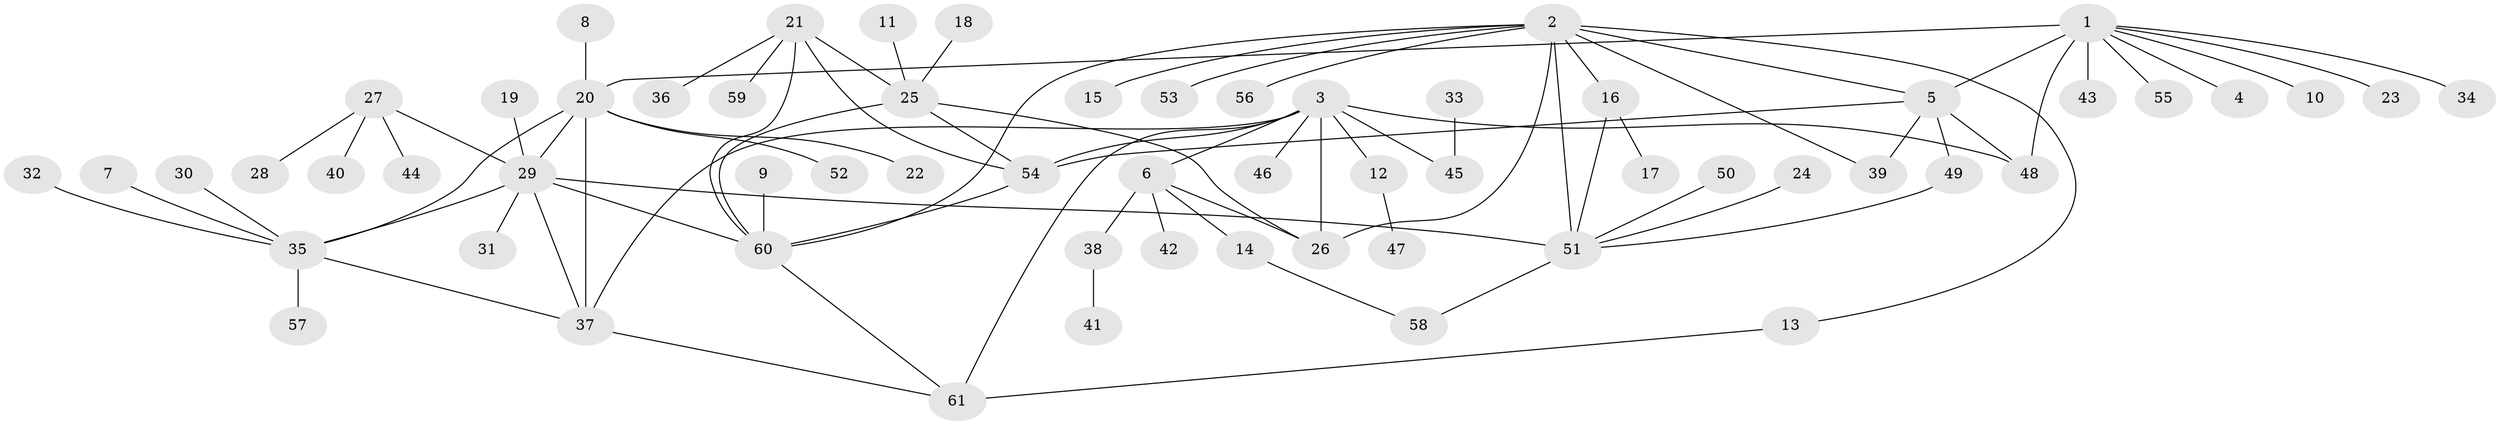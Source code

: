 // original degree distribution, {8: 0.05747126436781609, 5: 0.08045977011494253, 6: 0.022988505747126436, 7: 0.022988505747126436, 9: 0.04597701149425287, 4: 0.022988505747126436, 1: 0.5862068965517241, 3: 0.04597701149425287, 2: 0.11494252873563218}
// Generated by graph-tools (version 1.1) at 2025/37/03/04/25 23:37:34]
// undirected, 61 vertices, 82 edges
graph export_dot {
  node [color=gray90,style=filled];
  1;
  2;
  3;
  4;
  5;
  6;
  7;
  8;
  9;
  10;
  11;
  12;
  13;
  14;
  15;
  16;
  17;
  18;
  19;
  20;
  21;
  22;
  23;
  24;
  25;
  26;
  27;
  28;
  29;
  30;
  31;
  32;
  33;
  34;
  35;
  36;
  37;
  38;
  39;
  40;
  41;
  42;
  43;
  44;
  45;
  46;
  47;
  48;
  49;
  50;
  51;
  52;
  53;
  54;
  55;
  56;
  57;
  58;
  59;
  60;
  61;
  1 -- 4 [weight=1.0];
  1 -- 5 [weight=2.0];
  1 -- 10 [weight=1.0];
  1 -- 20 [weight=1.0];
  1 -- 23 [weight=1.0];
  1 -- 34 [weight=1.0];
  1 -- 43 [weight=1.0];
  1 -- 48 [weight=2.0];
  1 -- 55 [weight=1.0];
  2 -- 5 [weight=1.0];
  2 -- 13 [weight=1.0];
  2 -- 15 [weight=1.0];
  2 -- 16 [weight=2.0];
  2 -- 26 [weight=1.0];
  2 -- 39 [weight=1.0];
  2 -- 51 [weight=2.0];
  2 -- 53 [weight=1.0];
  2 -- 56 [weight=1.0];
  2 -- 60 [weight=1.0];
  3 -- 6 [weight=2.0];
  3 -- 12 [weight=1.0];
  3 -- 26 [weight=2.0];
  3 -- 37 [weight=1.0];
  3 -- 45 [weight=1.0];
  3 -- 46 [weight=1.0];
  3 -- 48 [weight=1.0];
  3 -- 54 [weight=1.0];
  3 -- 61 [weight=1.0];
  5 -- 39 [weight=1.0];
  5 -- 48 [weight=1.0];
  5 -- 49 [weight=1.0];
  5 -- 54 [weight=1.0];
  6 -- 14 [weight=1.0];
  6 -- 26 [weight=1.0];
  6 -- 38 [weight=1.0];
  6 -- 42 [weight=1.0];
  7 -- 35 [weight=1.0];
  8 -- 20 [weight=1.0];
  9 -- 60 [weight=1.0];
  11 -- 25 [weight=1.0];
  12 -- 47 [weight=1.0];
  13 -- 61 [weight=1.0];
  14 -- 58 [weight=1.0];
  16 -- 17 [weight=1.0];
  16 -- 51 [weight=1.0];
  18 -- 25 [weight=1.0];
  19 -- 29 [weight=1.0];
  20 -- 22 [weight=1.0];
  20 -- 29 [weight=1.0];
  20 -- 35 [weight=1.0];
  20 -- 37 [weight=1.0];
  20 -- 52 [weight=1.0];
  21 -- 25 [weight=1.0];
  21 -- 36 [weight=1.0];
  21 -- 54 [weight=1.0];
  21 -- 59 [weight=1.0];
  21 -- 60 [weight=1.0];
  24 -- 51 [weight=1.0];
  25 -- 26 [weight=1.0];
  25 -- 54 [weight=1.0];
  25 -- 60 [weight=1.0];
  27 -- 28 [weight=1.0];
  27 -- 29 [weight=1.0];
  27 -- 40 [weight=1.0];
  27 -- 44 [weight=1.0];
  29 -- 31 [weight=1.0];
  29 -- 35 [weight=1.0];
  29 -- 37 [weight=1.0];
  29 -- 51 [weight=1.0];
  29 -- 60 [weight=1.0];
  30 -- 35 [weight=1.0];
  32 -- 35 [weight=1.0];
  33 -- 45 [weight=1.0];
  35 -- 37 [weight=1.0];
  35 -- 57 [weight=1.0];
  37 -- 61 [weight=1.0];
  38 -- 41 [weight=1.0];
  49 -- 51 [weight=1.0];
  50 -- 51 [weight=1.0];
  51 -- 58 [weight=1.0];
  54 -- 60 [weight=1.0];
  60 -- 61 [weight=1.0];
}
